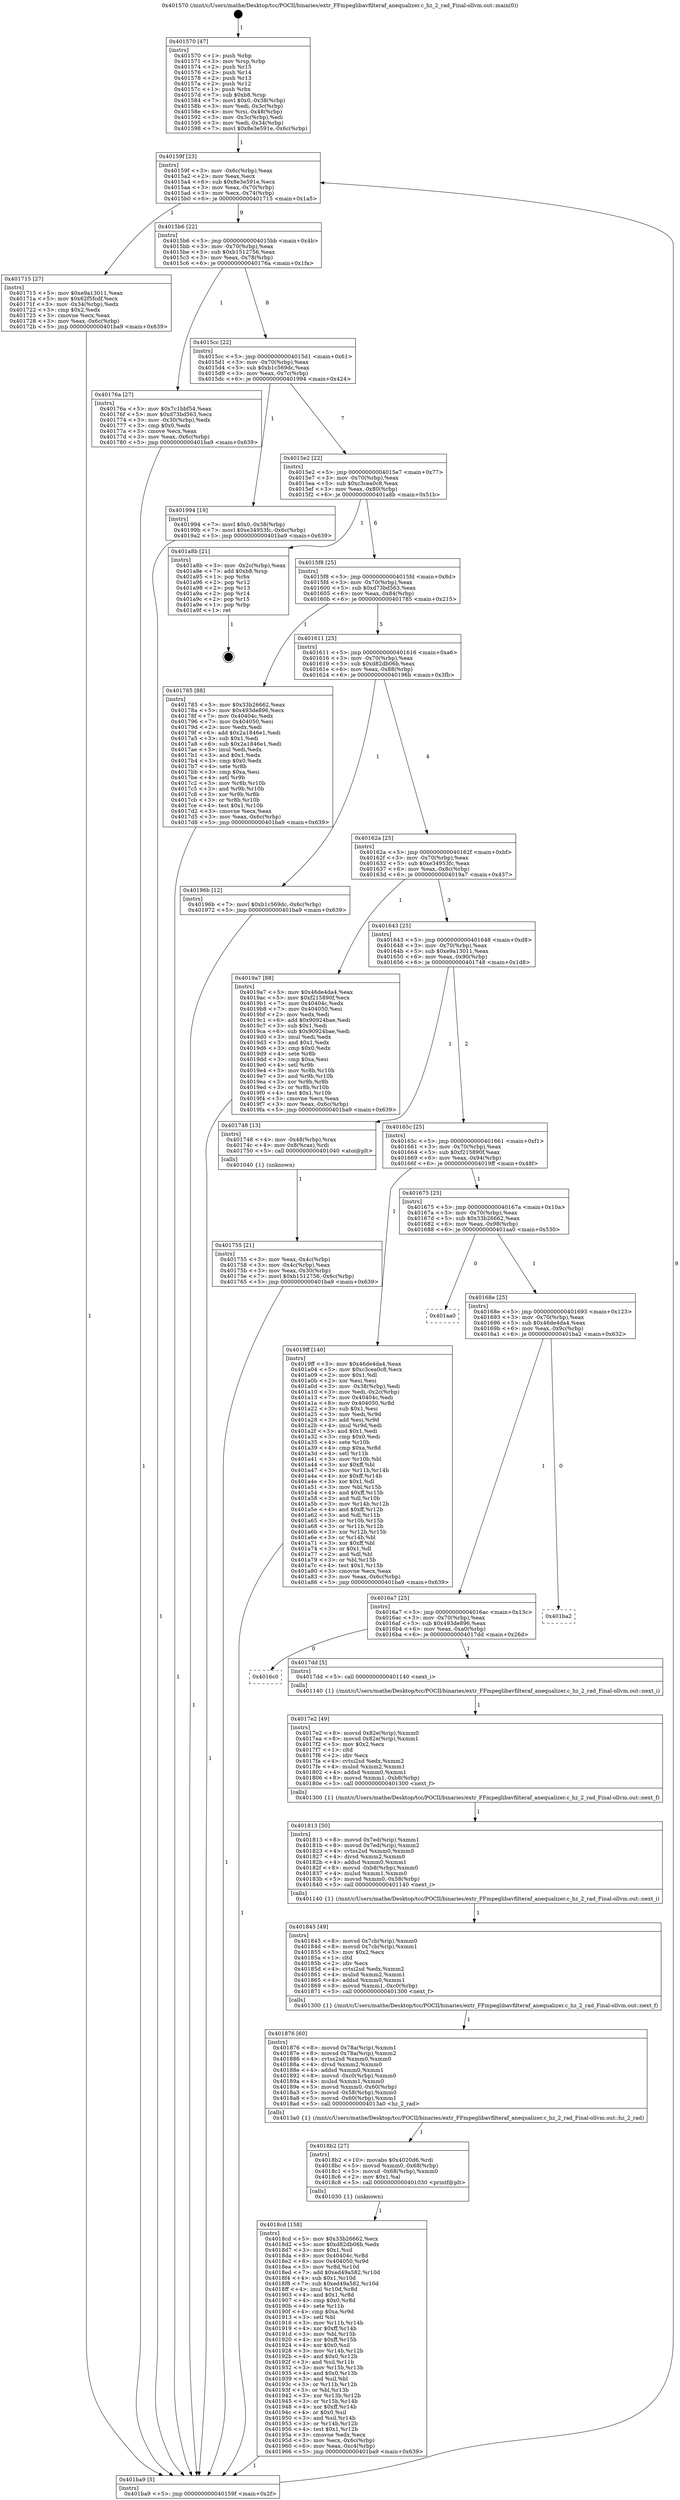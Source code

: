 digraph "0x401570" {
  label = "0x401570 (/mnt/c/Users/mathe/Desktop/tcc/POCII/binaries/extr_FFmpeglibavfilteraf_anequalizer.c_hz_2_rad_Final-ollvm.out::main(0))"
  labelloc = "t"
  node[shape=record]

  Entry [label="",width=0.3,height=0.3,shape=circle,fillcolor=black,style=filled]
  "0x40159f" [label="{
     0x40159f [23]\l
     | [instrs]\l
     &nbsp;&nbsp;0x40159f \<+3\>: mov -0x6c(%rbp),%eax\l
     &nbsp;&nbsp;0x4015a2 \<+2\>: mov %eax,%ecx\l
     &nbsp;&nbsp;0x4015a4 \<+6\>: sub $0x8e3e591e,%ecx\l
     &nbsp;&nbsp;0x4015aa \<+3\>: mov %eax,-0x70(%rbp)\l
     &nbsp;&nbsp;0x4015ad \<+3\>: mov %ecx,-0x74(%rbp)\l
     &nbsp;&nbsp;0x4015b0 \<+6\>: je 0000000000401715 \<main+0x1a5\>\l
  }"]
  "0x401715" [label="{
     0x401715 [27]\l
     | [instrs]\l
     &nbsp;&nbsp;0x401715 \<+5\>: mov $0xe9a13011,%eax\l
     &nbsp;&nbsp;0x40171a \<+5\>: mov $0x62f5fcdf,%ecx\l
     &nbsp;&nbsp;0x40171f \<+3\>: mov -0x34(%rbp),%edx\l
     &nbsp;&nbsp;0x401722 \<+3\>: cmp $0x2,%edx\l
     &nbsp;&nbsp;0x401725 \<+3\>: cmovne %ecx,%eax\l
     &nbsp;&nbsp;0x401728 \<+3\>: mov %eax,-0x6c(%rbp)\l
     &nbsp;&nbsp;0x40172b \<+5\>: jmp 0000000000401ba9 \<main+0x639\>\l
  }"]
  "0x4015b6" [label="{
     0x4015b6 [22]\l
     | [instrs]\l
     &nbsp;&nbsp;0x4015b6 \<+5\>: jmp 00000000004015bb \<main+0x4b\>\l
     &nbsp;&nbsp;0x4015bb \<+3\>: mov -0x70(%rbp),%eax\l
     &nbsp;&nbsp;0x4015be \<+5\>: sub $0xb1512756,%eax\l
     &nbsp;&nbsp;0x4015c3 \<+3\>: mov %eax,-0x78(%rbp)\l
     &nbsp;&nbsp;0x4015c6 \<+6\>: je 000000000040176a \<main+0x1fa\>\l
  }"]
  "0x401ba9" [label="{
     0x401ba9 [5]\l
     | [instrs]\l
     &nbsp;&nbsp;0x401ba9 \<+5\>: jmp 000000000040159f \<main+0x2f\>\l
  }"]
  "0x401570" [label="{
     0x401570 [47]\l
     | [instrs]\l
     &nbsp;&nbsp;0x401570 \<+1\>: push %rbp\l
     &nbsp;&nbsp;0x401571 \<+3\>: mov %rsp,%rbp\l
     &nbsp;&nbsp;0x401574 \<+2\>: push %r15\l
     &nbsp;&nbsp;0x401576 \<+2\>: push %r14\l
     &nbsp;&nbsp;0x401578 \<+2\>: push %r13\l
     &nbsp;&nbsp;0x40157a \<+2\>: push %r12\l
     &nbsp;&nbsp;0x40157c \<+1\>: push %rbx\l
     &nbsp;&nbsp;0x40157d \<+7\>: sub $0xb8,%rsp\l
     &nbsp;&nbsp;0x401584 \<+7\>: movl $0x0,-0x38(%rbp)\l
     &nbsp;&nbsp;0x40158b \<+3\>: mov %edi,-0x3c(%rbp)\l
     &nbsp;&nbsp;0x40158e \<+4\>: mov %rsi,-0x48(%rbp)\l
     &nbsp;&nbsp;0x401592 \<+3\>: mov -0x3c(%rbp),%edi\l
     &nbsp;&nbsp;0x401595 \<+3\>: mov %edi,-0x34(%rbp)\l
     &nbsp;&nbsp;0x401598 \<+7\>: movl $0x8e3e591e,-0x6c(%rbp)\l
  }"]
  Exit [label="",width=0.3,height=0.3,shape=circle,fillcolor=black,style=filled,peripheries=2]
  "0x40176a" [label="{
     0x40176a [27]\l
     | [instrs]\l
     &nbsp;&nbsp;0x40176a \<+5\>: mov $0x7c1bbf54,%eax\l
     &nbsp;&nbsp;0x40176f \<+5\>: mov $0xd73bd563,%ecx\l
     &nbsp;&nbsp;0x401774 \<+3\>: mov -0x30(%rbp),%edx\l
     &nbsp;&nbsp;0x401777 \<+3\>: cmp $0x0,%edx\l
     &nbsp;&nbsp;0x40177a \<+3\>: cmove %ecx,%eax\l
     &nbsp;&nbsp;0x40177d \<+3\>: mov %eax,-0x6c(%rbp)\l
     &nbsp;&nbsp;0x401780 \<+5\>: jmp 0000000000401ba9 \<main+0x639\>\l
  }"]
  "0x4015cc" [label="{
     0x4015cc [22]\l
     | [instrs]\l
     &nbsp;&nbsp;0x4015cc \<+5\>: jmp 00000000004015d1 \<main+0x61\>\l
     &nbsp;&nbsp;0x4015d1 \<+3\>: mov -0x70(%rbp),%eax\l
     &nbsp;&nbsp;0x4015d4 \<+5\>: sub $0xb1c569dc,%eax\l
     &nbsp;&nbsp;0x4015d9 \<+3\>: mov %eax,-0x7c(%rbp)\l
     &nbsp;&nbsp;0x4015dc \<+6\>: je 0000000000401994 \<main+0x424\>\l
  }"]
  "0x4018cd" [label="{
     0x4018cd [158]\l
     | [instrs]\l
     &nbsp;&nbsp;0x4018cd \<+5\>: mov $0x33b26662,%ecx\l
     &nbsp;&nbsp;0x4018d2 \<+5\>: mov $0xd82db06b,%edx\l
     &nbsp;&nbsp;0x4018d7 \<+3\>: mov $0x1,%sil\l
     &nbsp;&nbsp;0x4018da \<+8\>: mov 0x40404c,%r8d\l
     &nbsp;&nbsp;0x4018e2 \<+8\>: mov 0x404050,%r9d\l
     &nbsp;&nbsp;0x4018ea \<+3\>: mov %r8d,%r10d\l
     &nbsp;&nbsp;0x4018ed \<+7\>: add $0xed49a582,%r10d\l
     &nbsp;&nbsp;0x4018f4 \<+4\>: sub $0x1,%r10d\l
     &nbsp;&nbsp;0x4018f8 \<+7\>: sub $0xed49a582,%r10d\l
     &nbsp;&nbsp;0x4018ff \<+4\>: imul %r10d,%r8d\l
     &nbsp;&nbsp;0x401903 \<+4\>: and $0x1,%r8d\l
     &nbsp;&nbsp;0x401907 \<+4\>: cmp $0x0,%r8d\l
     &nbsp;&nbsp;0x40190b \<+4\>: sete %r11b\l
     &nbsp;&nbsp;0x40190f \<+4\>: cmp $0xa,%r9d\l
     &nbsp;&nbsp;0x401913 \<+3\>: setl %bl\l
     &nbsp;&nbsp;0x401916 \<+3\>: mov %r11b,%r14b\l
     &nbsp;&nbsp;0x401919 \<+4\>: xor $0xff,%r14b\l
     &nbsp;&nbsp;0x40191d \<+3\>: mov %bl,%r15b\l
     &nbsp;&nbsp;0x401920 \<+4\>: xor $0xff,%r15b\l
     &nbsp;&nbsp;0x401924 \<+4\>: xor $0x0,%sil\l
     &nbsp;&nbsp;0x401928 \<+3\>: mov %r14b,%r12b\l
     &nbsp;&nbsp;0x40192b \<+4\>: and $0x0,%r12b\l
     &nbsp;&nbsp;0x40192f \<+3\>: and %sil,%r11b\l
     &nbsp;&nbsp;0x401932 \<+3\>: mov %r15b,%r13b\l
     &nbsp;&nbsp;0x401935 \<+4\>: and $0x0,%r13b\l
     &nbsp;&nbsp;0x401939 \<+3\>: and %sil,%bl\l
     &nbsp;&nbsp;0x40193c \<+3\>: or %r11b,%r12b\l
     &nbsp;&nbsp;0x40193f \<+3\>: or %bl,%r13b\l
     &nbsp;&nbsp;0x401942 \<+3\>: xor %r13b,%r12b\l
     &nbsp;&nbsp;0x401945 \<+3\>: or %r15b,%r14b\l
     &nbsp;&nbsp;0x401948 \<+4\>: xor $0xff,%r14b\l
     &nbsp;&nbsp;0x40194c \<+4\>: or $0x0,%sil\l
     &nbsp;&nbsp;0x401950 \<+3\>: and %sil,%r14b\l
     &nbsp;&nbsp;0x401953 \<+3\>: or %r14b,%r12b\l
     &nbsp;&nbsp;0x401956 \<+4\>: test $0x1,%r12b\l
     &nbsp;&nbsp;0x40195a \<+3\>: cmovne %edx,%ecx\l
     &nbsp;&nbsp;0x40195d \<+3\>: mov %ecx,-0x6c(%rbp)\l
     &nbsp;&nbsp;0x401960 \<+6\>: mov %eax,-0xc4(%rbp)\l
     &nbsp;&nbsp;0x401966 \<+5\>: jmp 0000000000401ba9 \<main+0x639\>\l
  }"]
  "0x401994" [label="{
     0x401994 [19]\l
     | [instrs]\l
     &nbsp;&nbsp;0x401994 \<+7\>: movl $0x0,-0x38(%rbp)\l
     &nbsp;&nbsp;0x40199b \<+7\>: movl $0xe34953fc,-0x6c(%rbp)\l
     &nbsp;&nbsp;0x4019a2 \<+5\>: jmp 0000000000401ba9 \<main+0x639\>\l
  }"]
  "0x4015e2" [label="{
     0x4015e2 [22]\l
     | [instrs]\l
     &nbsp;&nbsp;0x4015e2 \<+5\>: jmp 00000000004015e7 \<main+0x77\>\l
     &nbsp;&nbsp;0x4015e7 \<+3\>: mov -0x70(%rbp),%eax\l
     &nbsp;&nbsp;0x4015ea \<+5\>: sub $0xc3cea0c8,%eax\l
     &nbsp;&nbsp;0x4015ef \<+3\>: mov %eax,-0x80(%rbp)\l
     &nbsp;&nbsp;0x4015f2 \<+6\>: je 0000000000401a8b \<main+0x51b\>\l
  }"]
  "0x4018b2" [label="{
     0x4018b2 [27]\l
     | [instrs]\l
     &nbsp;&nbsp;0x4018b2 \<+10\>: movabs $0x4020d6,%rdi\l
     &nbsp;&nbsp;0x4018bc \<+5\>: movsd %xmm0,-0x68(%rbp)\l
     &nbsp;&nbsp;0x4018c1 \<+5\>: movsd -0x68(%rbp),%xmm0\l
     &nbsp;&nbsp;0x4018c6 \<+2\>: mov $0x1,%al\l
     &nbsp;&nbsp;0x4018c8 \<+5\>: call 0000000000401030 \<printf@plt\>\l
     | [calls]\l
     &nbsp;&nbsp;0x401030 \{1\} (unknown)\l
  }"]
  "0x401a8b" [label="{
     0x401a8b [21]\l
     | [instrs]\l
     &nbsp;&nbsp;0x401a8b \<+3\>: mov -0x2c(%rbp),%eax\l
     &nbsp;&nbsp;0x401a8e \<+7\>: add $0xb8,%rsp\l
     &nbsp;&nbsp;0x401a95 \<+1\>: pop %rbx\l
     &nbsp;&nbsp;0x401a96 \<+2\>: pop %r12\l
     &nbsp;&nbsp;0x401a98 \<+2\>: pop %r13\l
     &nbsp;&nbsp;0x401a9a \<+2\>: pop %r14\l
     &nbsp;&nbsp;0x401a9c \<+2\>: pop %r15\l
     &nbsp;&nbsp;0x401a9e \<+1\>: pop %rbp\l
     &nbsp;&nbsp;0x401a9f \<+1\>: ret\l
  }"]
  "0x4015f8" [label="{
     0x4015f8 [25]\l
     | [instrs]\l
     &nbsp;&nbsp;0x4015f8 \<+5\>: jmp 00000000004015fd \<main+0x8d\>\l
     &nbsp;&nbsp;0x4015fd \<+3\>: mov -0x70(%rbp),%eax\l
     &nbsp;&nbsp;0x401600 \<+5\>: sub $0xd73bd563,%eax\l
     &nbsp;&nbsp;0x401605 \<+6\>: mov %eax,-0x84(%rbp)\l
     &nbsp;&nbsp;0x40160b \<+6\>: je 0000000000401785 \<main+0x215\>\l
  }"]
  "0x401876" [label="{
     0x401876 [60]\l
     | [instrs]\l
     &nbsp;&nbsp;0x401876 \<+8\>: movsd 0x78a(%rip),%xmm1\l
     &nbsp;&nbsp;0x40187e \<+8\>: movsd 0x78a(%rip),%xmm2\l
     &nbsp;&nbsp;0x401886 \<+4\>: cvtss2sd %xmm0,%xmm0\l
     &nbsp;&nbsp;0x40188a \<+4\>: divsd %xmm2,%xmm0\l
     &nbsp;&nbsp;0x40188e \<+4\>: addsd %xmm0,%xmm1\l
     &nbsp;&nbsp;0x401892 \<+8\>: movsd -0xc0(%rbp),%xmm0\l
     &nbsp;&nbsp;0x40189a \<+4\>: mulsd %xmm1,%xmm0\l
     &nbsp;&nbsp;0x40189e \<+5\>: movsd %xmm0,-0x60(%rbp)\l
     &nbsp;&nbsp;0x4018a3 \<+5\>: movsd -0x58(%rbp),%xmm0\l
     &nbsp;&nbsp;0x4018a8 \<+5\>: movsd -0x60(%rbp),%xmm1\l
     &nbsp;&nbsp;0x4018ad \<+5\>: call 00000000004013a0 \<hz_2_rad\>\l
     | [calls]\l
     &nbsp;&nbsp;0x4013a0 \{1\} (/mnt/c/Users/mathe/Desktop/tcc/POCII/binaries/extr_FFmpeglibavfilteraf_anequalizer.c_hz_2_rad_Final-ollvm.out::hz_2_rad)\l
  }"]
  "0x401785" [label="{
     0x401785 [88]\l
     | [instrs]\l
     &nbsp;&nbsp;0x401785 \<+5\>: mov $0x33b26662,%eax\l
     &nbsp;&nbsp;0x40178a \<+5\>: mov $0x493de896,%ecx\l
     &nbsp;&nbsp;0x40178f \<+7\>: mov 0x40404c,%edx\l
     &nbsp;&nbsp;0x401796 \<+7\>: mov 0x404050,%esi\l
     &nbsp;&nbsp;0x40179d \<+2\>: mov %edx,%edi\l
     &nbsp;&nbsp;0x40179f \<+6\>: add $0x2a1846e1,%edi\l
     &nbsp;&nbsp;0x4017a5 \<+3\>: sub $0x1,%edi\l
     &nbsp;&nbsp;0x4017a8 \<+6\>: sub $0x2a1846e1,%edi\l
     &nbsp;&nbsp;0x4017ae \<+3\>: imul %edi,%edx\l
     &nbsp;&nbsp;0x4017b1 \<+3\>: and $0x1,%edx\l
     &nbsp;&nbsp;0x4017b4 \<+3\>: cmp $0x0,%edx\l
     &nbsp;&nbsp;0x4017b7 \<+4\>: sete %r8b\l
     &nbsp;&nbsp;0x4017bb \<+3\>: cmp $0xa,%esi\l
     &nbsp;&nbsp;0x4017be \<+4\>: setl %r9b\l
     &nbsp;&nbsp;0x4017c2 \<+3\>: mov %r8b,%r10b\l
     &nbsp;&nbsp;0x4017c5 \<+3\>: and %r9b,%r10b\l
     &nbsp;&nbsp;0x4017c8 \<+3\>: xor %r9b,%r8b\l
     &nbsp;&nbsp;0x4017cb \<+3\>: or %r8b,%r10b\l
     &nbsp;&nbsp;0x4017ce \<+4\>: test $0x1,%r10b\l
     &nbsp;&nbsp;0x4017d2 \<+3\>: cmovne %ecx,%eax\l
     &nbsp;&nbsp;0x4017d5 \<+3\>: mov %eax,-0x6c(%rbp)\l
     &nbsp;&nbsp;0x4017d8 \<+5\>: jmp 0000000000401ba9 \<main+0x639\>\l
  }"]
  "0x401611" [label="{
     0x401611 [25]\l
     | [instrs]\l
     &nbsp;&nbsp;0x401611 \<+5\>: jmp 0000000000401616 \<main+0xa6\>\l
     &nbsp;&nbsp;0x401616 \<+3\>: mov -0x70(%rbp),%eax\l
     &nbsp;&nbsp;0x401619 \<+5\>: sub $0xd82db06b,%eax\l
     &nbsp;&nbsp;0x40161e \<+6\>: mov %eax,-0x88(%rbp)\l
     &nbsp;&nbsp;0x401624 \<+6\>: je 000000000040196b \<main+0x3fb\>\l
  }"]
  "0x401845" [label="{
     0x401845 [49]\l
     | [instrs]\l
     &nbsp;&nbsp;0x401845 \<+8\>: movsd 0x7cb(%rip),%xmm0\l
     &nbsp;&nbsp;0x40184d \<+8\>: movsd 0x7cb(%rip),%xmm1\l
     &nbsp;&nbsp;0x401855 \<+5\>: mov $0x2,%ecx\l
     &nbsp;&nbsp;0x40185a \<+1\>: cltd\l
     &nbsp;&nbsp;0x40185b \<+2\>: idiv %ecx\l
     &nbsp;&nbsp;0x40185d \<+4\>: cvtsi2sd %edx,%xmm2\l
     &nbsp;&nbsp;0x401861 \<+4\>: mulsd %xmm2,%xmm1\l
     &nbsp;&nbsp;0x401865 \<+4\>: addsd %xmm0,%xmm1\l
     &nbsp;&nbsp;0x401869 \<+8\>: movsd %xmm1,-0xc0(%rbp)\l
     &nbsp;&nbsp;0x401871 \<+5\>: call 0000000000401300 \<next_f\>\l
     | [calls]\l
     &nbsp;&nbsp;0x401300 \{1\} (/mnt/c/Users/mathe/Desktop/tcc/POCII/binaries/extr_FFmpeglibavfilteraf_anequalizer.c_hz_2_rad_Final-ollvm.out::next_f)\l
  }"]
  "0x40196b" [label="{
     0x40196b [12]\l
     | [instrs]\l
     &nbsp;&nbsp;0x40196b \<+7\>: movl $0xb1c569dc,-0x6c(%rbp)\l
     &nbsp;&nbsp;0x401972 \<+5\>: jmp 0000000000401ba9 \<main+0x639\>\l
  }"]
  "0x40162a" [label="{
     0x40162a [25]\l
     | [instrs]\l
     &nbsp;&nbsp;0x40162a \<+5\>: jmp 000000000040162f \<main+0xbf\>\l
     &nbsp;&nbsp;0x40162f \<+3\>: mov -0x70(%rbp),%eax\l
     &nbsp;&nbsp;0x401632 \<+5\>: sub $0xe34953fc,%eax\l
     &nbsp;&nbsp;0x401637 \<+6\>: mov %eax,-0x8c(%rbp)\l
     &nbsp;&nbsp;0x40163d \<+6\>: je 00000000004019a7 \<main+0x437\>\l
  }"]
  "0x401813" [label="{
     0x401813 [50]\l
     | [instrs]\l
     &nbsp;&nbsp;0x401813 \<+8\>: movsd 0x7ed(%rip),%xmm1\l
     &nbsp;&nbsp;0x40181b \<+8\>: movsd 0x7ed(%rip),%xmm2\l
     &nbsp;&nbsp;0x401823 \<+4\>: cvtss2sd %xmm0,%xmm0\l
     &nbsp;&nbsp;0x401827 \<+4\>: divsd %xmm2,%xmm0\l
     &nbsp;&nbsp;0x40182b \<+4\>: addsd %xmm0,%xmm1\l
     &nbsp;&nbsp;0x40182f \<+8\>: movsd -0xb8(%rbp),%xmm0\l
     &nbsp;&nbsp;0x401837 \<+4\>: mulsd %xmm1,%xmm0\l
     &nbsp;&nbsp;0x40183b \<+5\>: movsd %xmm0,-0x58(%rbp)\l
     &nbsp;&nbsp;0x401840 \<+5\>: call 0000000000401140 \<next_i\>\l
     | [calls]\l
     &nbsp;&nbsp;0x401140 \{1\} (/mnt/c/Users/mathe/Desktop/tcc/POCII/binaries/extr_FFmpeglibavfilteraf_anequalizer.c_hz_2_rad_Final-ollvm.out::next_i)\l
  }"]
  "0x4019a7" [label="{
     0x4019a7 [88]\l
     | [instrs]\l
     &nbsp;&nbsp;0x4019a7 \<+5\>: mov $0x46de4da4,%eax\l
     &nbsp;&nbsp;0x4019ac \<+5\>: mov $0xf215890f,%ecx\l
     &nbsp;&nbsp;0x4019b1 \<+7\>: mov 0x40404c,%edx\l
     &nbsp;&nbsp;0x4019b8 \<+7\>: mov 0x404050,%esi\l
     &nbsp;&nbsp;0x4019bf \<+2\>: mov %edx,%edi\l
     &nbsp;&nbsp;0x4019c1 \<+6\>: add $0x90924bae,%edi\l
     &nbsp;&nbsp;0x4019c7 \<+3\>: sub $0x1,%edi\l
     &nbsp;&nbsp;0x4019ca \<+6\>: sub $0x90924bae,%edi\l
     &nbsp;&nbsp;0x4019d0 \<+3\>: imul %edi,%edx\l
     &nbsp;&nbsp;0x4019d3 \<+3\>: and $0x1,%edx\l
     &nbsp;&nbsp;0x4019d6 \<+3\>: cmp $0x0,%edx\l
     &nbsp;&nbsp;0x4019d9 \<+4\>: sete %r8b\l
     &nbsp;&nbsp;0x4019dd \<+3\>: cmp $0xa,%esi\l
     &nbsp;&nbsp;0x4019e0 \<+4\>: setl %r9b\l
     &nbsp;&nbsp;0x4019e4 \<+3\>: mov %r8b,%r10b\l
     &nbsp;&nbsp;0x4019e7 \<+3\>: and %r9b,%r10b\l
     &nbsp;&nbsp;0x4019ea \<+3\>: xor %r9b,%r8b\l
     &nbsp;&nbsp;0x4019ed \<+3\>: or %r8b,%r10b\l
     &nbsp;&nbsp;0x4019f0 \<+4\>: test $0x1,%r10b\l
     &nbsp;&nbsp;0x4019f4 \<+3\>: cmovne %ecx,%eax\l
     &nbsp;&nbsp;0x4019f7 \<+3\>: mov %eax,-0x6c(%rbp)\l
     &nbsp;&nbsp;0x4019fa \<+5\>: jmp 0000000000401ba9 \<main+0x639\>\l
  }"]
  "0x401643" [label="{
     0x401643 [25]\l
     | [instrs]\l
     &nbsp;&nbsp;0x401643 \<+5\>: jmp 0000000000401648 \<main+0xd8\>\l
     &nbsp;&nbsp;0x401648 \<+3\>: mov -0x70(%rbp),%eax\l
     &nbsp;&nbsp;0x40164b \<+5\>: sub $0xe9a13011,%eax\l
     &nbsp;&nbsp;0x401650 \<+6\>: mov %eax,-0x90(%rbp)\l
     &nbsp;&nbsp;0x401656 \<+6\>: je 0000000000401748 \<main+0x1d8\>\l
  }"]
  "0x4017e2" [label="{
     0x4017e2 [49]\l
     | [instrs]\l
     &nbsp;&nbsp;0x4017e2 \<+8\>: movsd 0x82e(%rip),%xmm0\l
     &nbsp;&nbsp;0x4017ea \<+8\>: movsd 0x82e(%rip),%xmm1\l
     &nbsp;&nbsp;0x4017f2 \<+5\>: mov $0x2,%ecx\l
     &nbsp;&nbsp;0x4017f7 \<+1\>: cltd\l
     &nbsp;&nbsp;0x4017f8 \<+2\>: idiv %ecx\l
     &nbsp;&nbsp;0x4017fa \<+4\>: cvtsi2sd %edx,%xmm2\l
     &nbsp;&nbsp;0x4017fe \<+4\>: mulsd %xmm2,%xmm1\l
     &nbsp;&nbsp;0x401802 \<+4\>: addsd %xmm0,%xmm1\l
     &nbsp;&nbsp;0x401806 \<+8\>: movsd %xmm1,-0xb8(%rbp)\l
     &nbsp;&nbsp;0x40180e \<+5\>: call 0000000000401300 \<next_f\>\l
     | [calls]\l
     &nbsp;&nbsp;0x401300 \{1\} (/mnt/c/Users/mathe/Desktop/tcc/POCII/binaries/extr_FFmpeglibavfilteraf_anequalizer.c_hz_2_rad_Final-ollvm.out::next_f)\l
  }"]
  "0x401748" [label="{
     0x401748 [13]\l
     | [instrs]\l
     &nbsp;&nbsp;0x401748 \<+4\>: mov -0x48(%rbp),%rax\l
     &nbsp;&nbsp;0x40174c \<+4\>: mov 0x8(%rax),%rdi\l
     &nbsp;&nbsp;0x401750 \<+5\>: call 0000000000401040 \<atoi@plt\>\l
     | [calls]\l
     &nbsp;&nbsp;0x401040 \{1\} (unknown)\l
  }"]
  "0x40165c" [label="{
     0x40165c [25]\l
     | [instrs]\l
     &nbsp;&nbsp;0x40165c \<+5\>: jmp 0000000000401661 \<main+0xf1\>\l
     &nbsp;&nbsp;0x401661 \<+3\>: mov -0x70(%rbp),%eax\l
     &nbsp;&nbsp;0x401664 \<+5\>: sub $0xf215890f,%eax\l
     &nbsp;&nbsp;0x401669 \<+6\>: mov %eax,-0x94(%rbp)\l
     &nbsp;&nbsp;0x40166f \<+6\>: je 00000000004019ff \<main+0x48f\>\l
  }"]
  "0x401755" [label="{
     0x401755 [21]\l
     | [instrs]\l
     &nbsp;&nbsp;0x401755 \<+3\>: mov %eax,-0x4c(%rbp)\l
     &nbsp;&nbsp;0x401758 \<+3\>: mov -0x4c(%rbp),%eax\l
     &nbsp;&nbsp;0x40175b \<+3\>: mov %eax,-0x30(%rbp)\l
     &nbsp;&nbsp;0x40175e \<+7\>: movl $0xb1512756,-0x6c(%rbp)\l
     &nbsp;&nbsp;0x401765 \<+5\>: jmp 0000000000401ba9 \<main+0x639\>\l
  }"]
  "0x4016c0" [label="{
     0x4016c0\l
  }", style=dashed]
  "0x4019ff" [label="{
     0x4019ff [140]\l
     | [instrs]\l
     &nbsp;&nbsp;0x4019ff \<+5\>: mov $0x46de4da4,%eax\l
     &nbsp;&nbsp;0x401a04 \<+5\>: mov $0xc3cea0c8,%ecx\l
     &nbsp;&nbsp;0x401a09 \<+2\>: mov $0x1,%dl\l
     &nbsp;&nbsp;0x401a0b \<+2\>: xor %esi,%esi\l
     &nbsp;&nbsp;0x401a0d \<+3\>: mov -0x38(%rbp),%edi\l
     &nbsp;&nbsp;0x401a10 \<+3\>: mov %edi,-0x2c(%rbp)\l
     &nbsp;&nbsp;0x401a13 \<+7\>: mov 0x40404c,%edi\l
     &nbsp;&nbsp;0x401a1a \<+8\>: mov 0x404050,%r8d\l
     &nbsp;&nbsp;0x401a22 \<+3\>: sub $0x1,%esi\l
     &nbsp;&nbsp;0x401a25 \<+3\>: mov %edi,%r9d\l
     &nbsp;&nbsp;0x401a28 \<+3\>: add %esi,%r9d\l
     &nbsp;&nbsp;0x401a2b \<+4\>: imul %r9d,%edi\l
     &nbsp;&nbsp;0x401a2f \<+3\>: and $0x1,%edi\l
     &nbsp;&nbsp;0x401a32 \<+3\>: cmp $0x0,%edi\l
     &nbsp;&nbsp;0x401a35 \<+4\>: sete %r10b\l
     &nbsp;&nbsp;0x401a39 \<+4\>: cmp $0xa,%r8d\l
     &nbsp;&nbsp;0x401a3d \<+4\>: setl %r11b\l
     &nbsp;&nbsp;0x401a41 \<+3\>: mov %r10b,%bl\l
     &nbsp;&nbsp;0x401a44 \<+3\>: xor $0xff,%bl\l
     &nbsp;&nbsp;0x401a47 \<+3\>: mov %r11b,%r14b\l
     &nbsp;&nbsp;0x401a4a \<+4\>: xor $0xff,%r14b\l
     &nbsp;&nbsp;0x401a4e \<+3\>: xor $0x1,%dl\l
     &nbsp;&nbsp;0x401a51 \<+3\>: mov %bl,%r15b\l
     &nbsp;&nbsp;0x401a54 \<+4\>: and $0xff,%r15b\l
     &nbsp;&nbsp;0x401a58 \<+3\>: and %dl,%r10b\l
     &nbsp;&nbsp;0x401a5b \<+3\>: mov %r14b,%r12b\l
     &nbsp;&nbsp;0x401a5e \<+4\>: and $0xff,%r12b\l
     &nbsp;&nbsp;0x401a62 \<+3\>: and %dl,%r11b\l
     &nbsp;&nbsp;0x401a65 \<+3\>: or %r10b,%r15b\l
     &nbsp;&nbsp;0x401a68 \<+3\>: or %r11b,%r12b\l
     &nbsp;&nbsp;0x401a6b \<+3\>: xor %r12b,%r15b\l
     &nbsp;&nbsp;0x401a6e \<+3\>: or %r14b,%bl\l
     &nbsp;&nbsp;0x401a71 \<+3\>: xor $0xff,%bl\l
     &nbsp;&nbsp;0x401a74 \<+3\>: or $0x1,%dl\l
     &nbsp;&nbsp;0x401a77 \<+2\>: and %dl,%bl\l
     &nbsp;&nbsp;0x401a79 \<+3\>: or %bl,%r15b\l
     &nbsp;&nbsp;0x401a7c \<+4\>: test $0x1,%r15b\l
     &nbsp;&nbsp;0x401a80 \<+3\>: cmovne %ecx,%eax\l
     &nbsp;&nbsp;0x401a83 \<+3\>: mov %eax,-0x6c(%rbp)\l
     &nbsp;&nbsp;0x401a86 \<+5\>: jmp 0000000000401ba9 \<main+0x639\>\l
  }"]
  "0x401675" [label="{
     0x401675 [25]\l
     | [instrs]\l
     &nbsp;&nbsp;0x401675 \<+5\>: jmp 000000000040167a \<main+0x10a\>\l
     &nbsp;&nbsp;0x40167a \<+3\>: mov -0x70(%rbp),%eax\l
     &nbsp;&nbsp;0x40167d \<+5\>: sub $0x33b26662,%eax\l
     &nbsp;&nbsp;0x401682 \<+6\>: mov %eax,-0x98(%rbp)\l
     &nbsp;&nbsp;0x401688 \<+6\>: je 0000000000401aa0 \<main+0x530\>\l
  }"]
  "0x4017dd" [label="{
     0x4017dd [5]\l
     | [instrs]\l
     &nbsp;&nbsp;0x4017dd \<+5\>: call 0000000000401140 \<next_i\>\l
     | [calls]\l
     &nbsp;&nbsp;0x401140 \{1\} (/mnt/c/Users/mathe/Desktop/tcc/POCII/binaries/extr_FFmpeglibavfilteraf_anequalizer.c_hz_2_rad_Final-ollvm.out::next_i)\l
  }"]
  "0x401aa0" [label="{
     0x401aa0\l
  }", style=dashed]
  "0x40168e" [label="{
     0x40168e [25]\l
     | [instrs]\l
     &nbsp;&nbsp;0x40168e \<+5\>: jmp 0000000000401693 \<main+0x123\>\l
     &nbsp;&nbsp;0x401693 \<+3\>: mov -0x70(%rbp),%eax\l
     &nbsp;&nbsp;0x401696 \<+5\>: sub $0x46de4da4,%eax\l
     &nbsp;&nbsp;0x40169b \<+6\>: mov %eax,-0x9c(%rbp)\l
     &nbsp;&nbsp;0x4016a1 \<+6\>: je 0000000000401ba2 \<main+0x632\>\l
  }"]
  "0x4016a7" [label="{
     0x4016a7 [25]\l
     | [instrs]\l
     &nbsp;&nbsp;0x4016a7 \<+5\>: jmp 00000000004016ac \<main+0x13c\>\l
     &nbsp;&nbsp;0x4016ac \<+3\>: mov -0x70(%rbp),%eax\l
     &nbsp;&nbsp;0x4016af \<+5\>: sub $0x493de896,%eax\l
     &nbsp;&nbsp;0x4016b4 \<+6\>: mov %eax,-0xa0(%rbp)\l
     &nbsp;&nbsp;0x4016ba \<+6\>: je 00000000004017dd \<main+0x26d\>\l
  }"]
  "0x401ba2" [label="{
     0x401ba2\l
  }", style=dashed]
  Entry -> "0x401570" [label=" 1"]
  "0x40159f" -> "0x401715" [label=" 1"]
  "0x40159f" -> "0x4015b6" [label=" 9"]
  "0x401715" -> "0x401ba9" [label=" 1"]
  "0x401570" -> "0x40159f" [label=" 1"]
  "0x401ba9" -> "0x40159f" [label=" 9"]
  "0x401a8b" -> Exit [label=" 1"]
  "0x4015b6" -> "0x40176a" [label=" 1"]
  "0x4015b6" -> "0x4015cc" [label=" 8"]
  "0x4019ff" -> "0x401ba9" [label=" 1"]
  "0x4015cc" -> "0x401994" [label=" 1"]
  "0x4015cc" -> "0x4015e2" [label=" 7"]
  "0x4019a7" -> "0x401ba9" [label=" 1"]
  "0x4015e2" -> "0x401a8b" [label=" 1"]
  "0x4015e2" -> "0x4015f8" [label=" 6"]
  "0x401994" -> "0x401ba9" [label=" 1"]
  "0x4015f8" -> "0x401785" [label=" 1"]
  "0x4015f8" -> "0x401611" [label=" 5"]
  "0x40196b" -> "0x401ba9" [label=" 1"]
  "0x401611" -> "0x40196b" [label=" 1"]
  "0x401611" -> "0x40162a" [label=" 4"]
  "0x4018cd" -> "0x401ba9" [label=" 1"]
  "0x40162a" -> "0x4019a7" [label=" 1"]
  "0x40162a" -> "0x401643" [label=" 3"]
  "0x4018b2" -> "0x4018cd" [label=" 1"]
  "0x401643" -> "0x401748" [label=" 1"]
  "0x401643" -> "0x40165c" [label=" 2"]
  "0x401748" -> "0x401755" [label=" 1"]
  "0x401755" -> "0x401ba9" [label=" 1"]
  "0x40176a" -> "0x401ba9" [label=" 1"]
  "0x401785" -> "0x401ba9" [label=" 1"]
  "0x401876" -> "0x4018b2" [label=" 1"]
  "0x40165c" -> "0x4019ff" [label=" 1"]
  "0x40165c" -> "0x401675" [label=" 1"]
  "0x401845" -> "0x401876" [label=" 1"]
  "0x401675" -> "0x401aa0" [label=" 0"]
  "0x401675" -> "0x40168e" [label=" 1"]
  "0x401813" -> "0x401845" [label=" 1"]
  "0x40168e" -> "0x401ba2" [label=" 0"]
  "0x40168e" -> "0x4016a7" [label=" 1"]
  "0x4017e2" -> "0x401813" [label=" 1"]
  "0x4016a7" -> "0x4017dd" [label=" 1"]
  "0x4016a7" -> "0x4016c0" [label=" 0"]
  "0x4017dd" -> "0x4017e2" [label=" 1"]
}
